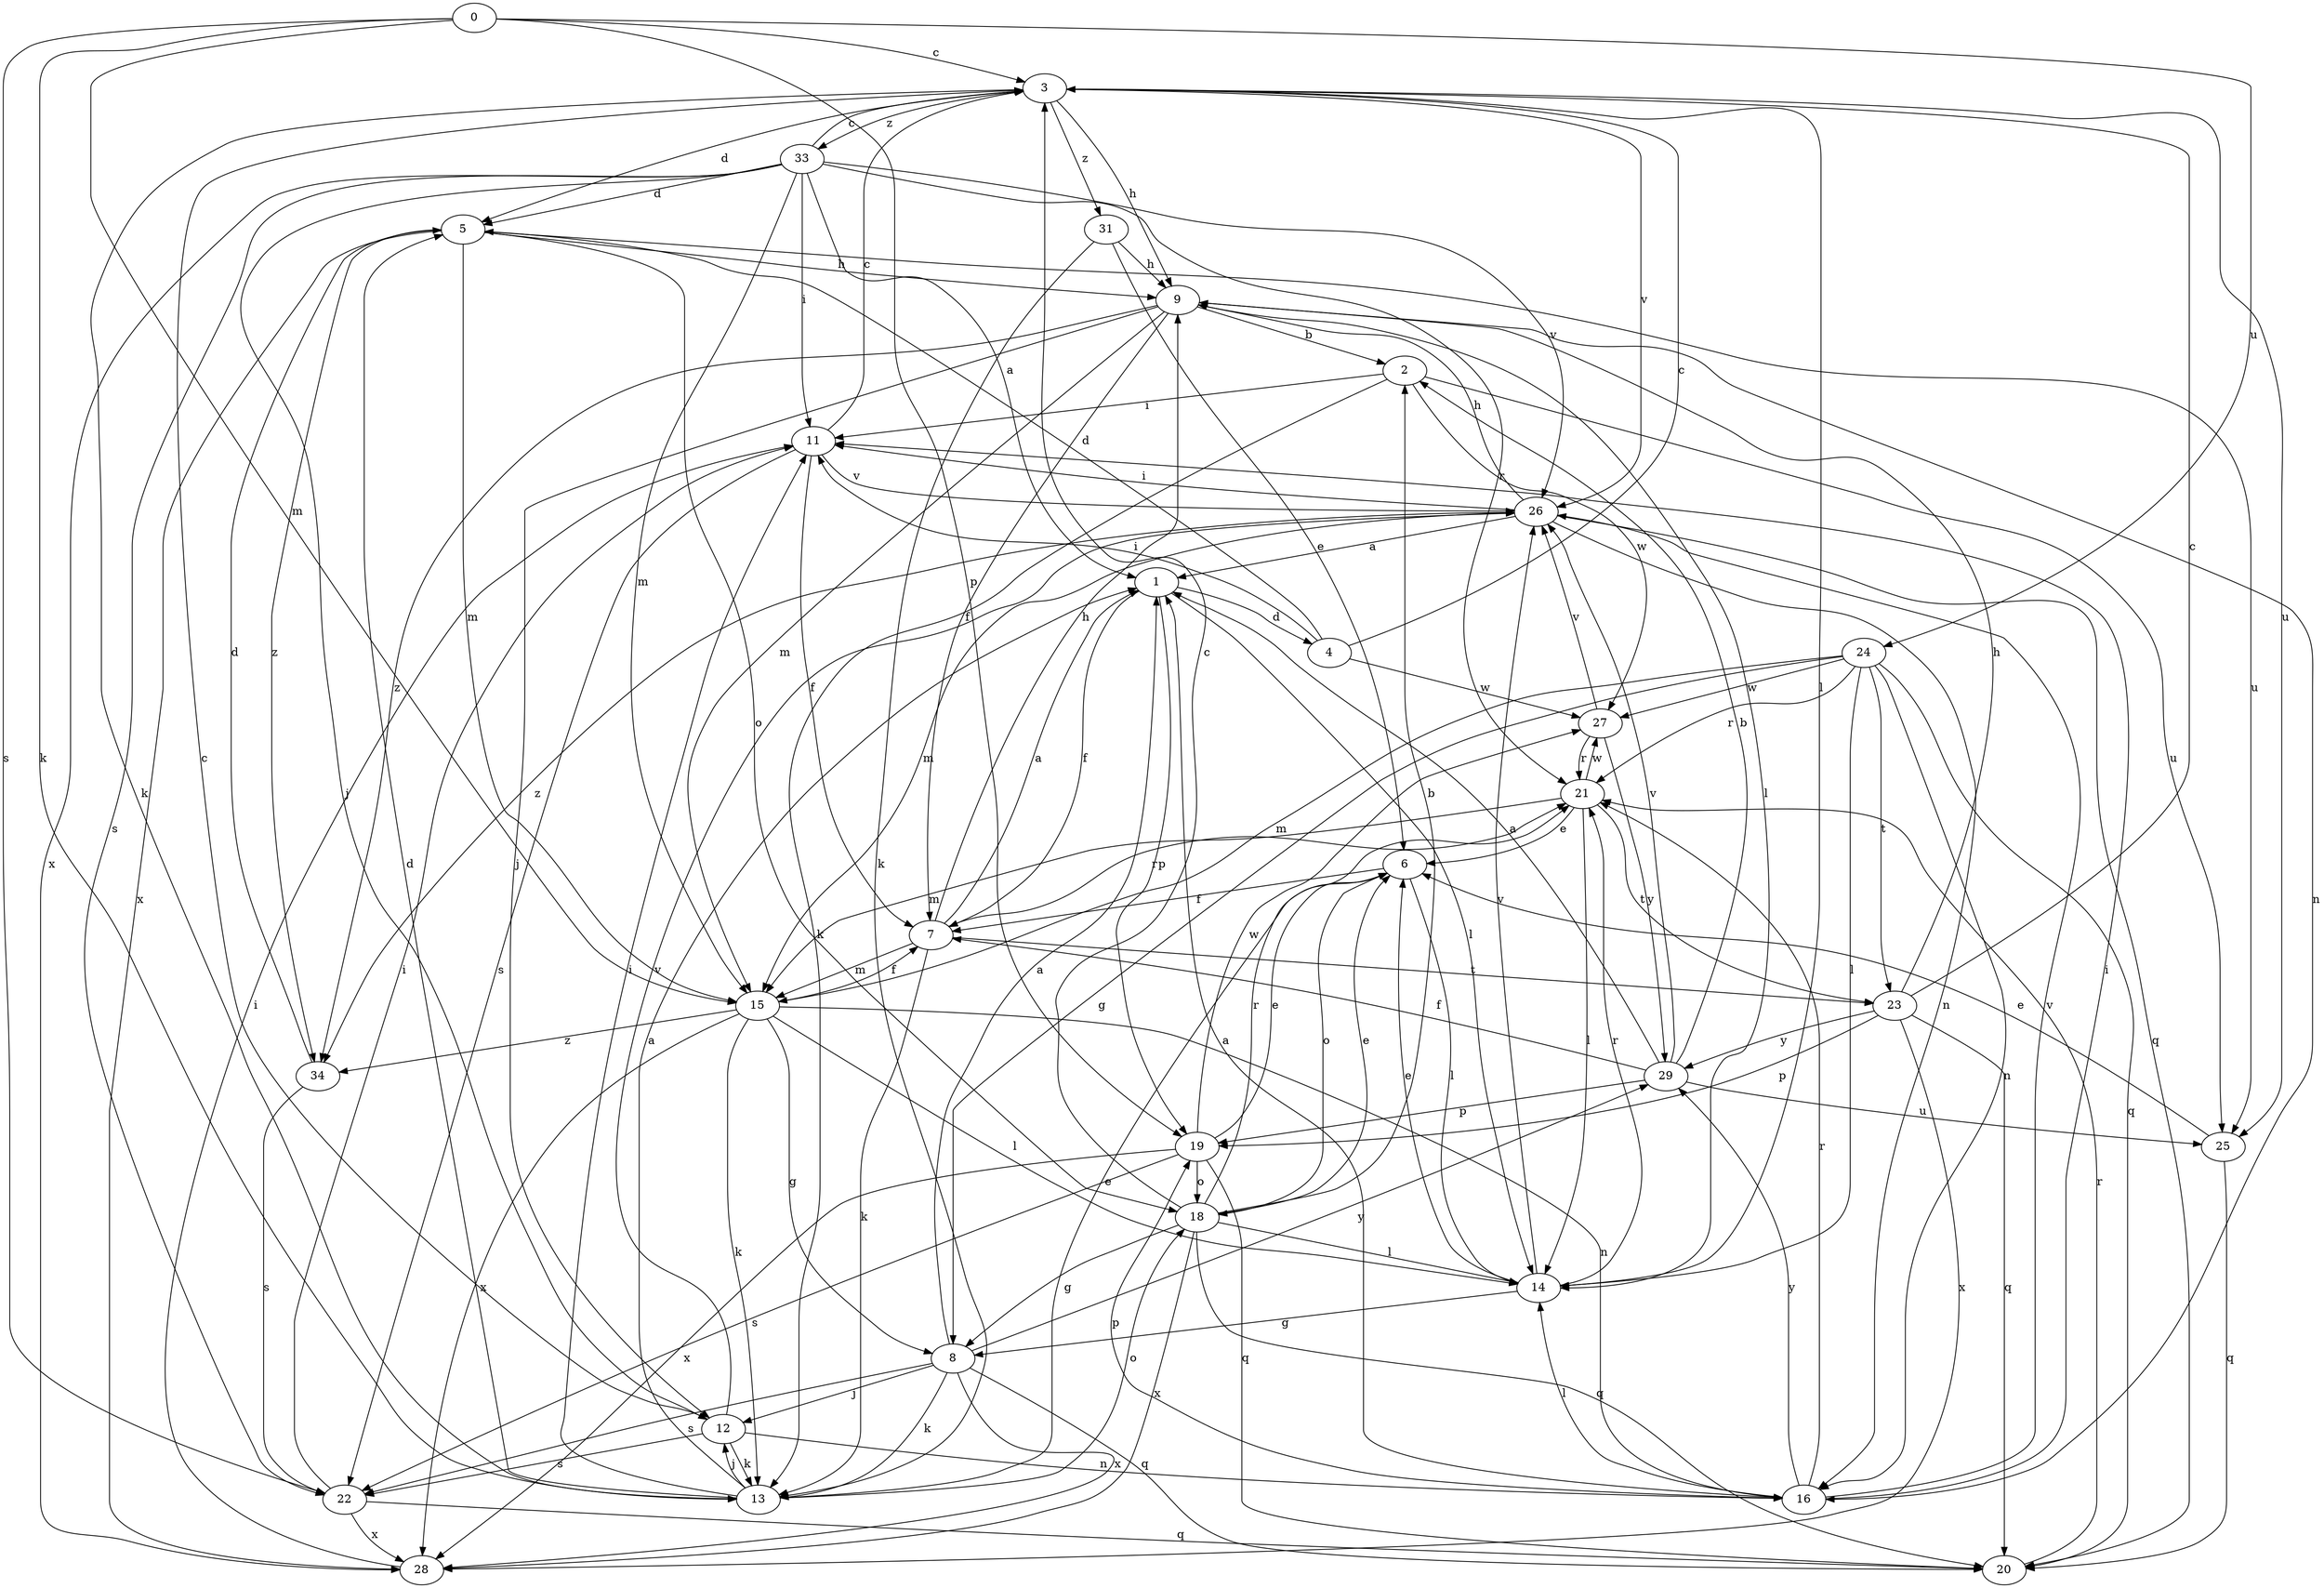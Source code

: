 strict digraph  {
0;
1;
2;
3;
4;
5;
6;
7;
8;
9;
11;
12;
13;
14;
15;
16;
18;
19;
20;
21;
22;
23;
24;
25;
26;
27;
28;
29;
31;
33;
34;
0 -> 3  [label=c];
0 -> 13  [label=k];
0 -> 15  [label=m];
0 -> 19  [label=p];
0 -> 22  [label=s];
0 -> 24  [label=u];
1 -> 4  [label=d];
1 -> 7  [label=f];
1 -> 14  [label=l];
1 -> 19  [label=p];
2 -> 11  [label=i];
2 -> 13  [label=k];
2 -> 25  [label=u];
2 -> 27  [label=w];
3 -> 5  [label=d];
3 -> 9  [label=h];
3 -> 13  [label=k];
3 -> 14  [label=l];
3 -> 25  [label=u];
3 -> 26  [label=v];
3 -> 31  [label=z];
3 -> 33  [label=z];
4 -> 3  [label=c];
4 -> 5  [label=d];
4 -> 11  [label=i];
4 -> 27  [label=w];
5 -> 9  [label=h];
5 -> 15  [label=m];
5 -> 18  [label=o];
5 -> 25  [label=u];
5 -> 28  [label=x];
5 -> 34  [label=z];
6 -> 7  [label=f];
6 -> 14  [label=l];
6 -> 18  [label=o];
7 -> 1  [label=a];
7 -> 9  [label=h];
7 -> 13  [label=k];
7 -> 15  [label=m];
7 -> 21  [label=r];
7 -> 23  [label=t];
8 -> 1  [label=a];
8 -> 12  [label=j];
8 -> 13  [label=k];
8 -> 20  [label=q];
8 -> 22  [label=s];
8 -> 28  [label=x];
8 -> 29  [label=y];
9 -> 2  [label=b];
9 -> 7  [label=f];
9 -> 12  [label=j];
9 -> 14  [label=l];
9 -> 15  [label=m];
9 -> 16  [label=n];
9 -> 34  [label=z];
11 -> 3  [label=c];
11 -> 7  [label=f];
11 -> 22  [label=s];
11 -> 26  [label=v];
12 -> 3  [label=c];
12 -> 13  [label=k];
12 -> 16  [label=n];
12 -> 22  [label=s];
12 -> 26  [label=v];
13 -> 1  [label=a];
13 -> 5  [label=d];
13 -> 6  [label=e];
13 -> 11  [label=i];
13 -> 12  [label=j];
13 -> 18  [label=o];
14 -> 6  [label=e];
14 -> 8  [label=g];
14 -> 21  [label=r];
14 -> 26  [label=v];
15 -> 7  [label=f];
15 -> 8  [label=g];
15 -> 13  [label=k];
15 -> 14  [label=l];
15 -> 16  [label=n];
15 -> 28  [label=x];
15 -> 34  [label=z];
16 -> 1  [label=a];
16 -> 11  [label=i];
16 -> 14  [label=l];
16 -> 19  [label=p];
16 -> 21  [label=r];
16 -> 26  [label=v];
16 -> 29  [label=y];
18 -> 2  [label=b];
18 -> 3  [label=c];
18 -> 6  [label=e];
18 -> 8  [label=g];
18 -> 14  [label=l];
18 -> 20  [label=q];
18 -> 21  [label=r];
18 -> 28  [label=x];
19 -> 6  [label=e];
19 -> 18  [label=o];
19 -> 20  [label=q];
19 -> 22  [label=s];
19 -> 27  [label=w];
19 -> 28  [label=x];
20 -> 21  [label=r];
21 -> 6  [label=e];
21 -> 14  [label=l];
21 -> 15  [label=m];
21 -> 23  [label=t];
21 -> 27  [label=w];
22 -> 11  [label=i];
22 -> 20  [label=q];
22 -> 28  [label=x];
23 -> 3  [label=c];
23 -> 9  [label=h];
23 -> 19  [label=p];
23 -> 20  [label=q];
23 -> 28  [label=x];
23 -> 29  [label=y];
24 -> 8  [label=g];
24 -> 14  [label=l];
24 -> 15  [label=m];
24 -> 16  [label=n];
24 -> 20  [label=q];
24 -> 21  [label=r];
24 -> 23  [label=t];
24 -> 27  [label=w];
25 -> 6  [label=e];
25 -> 20  [label=q];
26 -> 1  [label=a];
26 -> 9  [label=h];
26 -> 11  [label=i];
26 -> 15  [label=m];
26 -> 16  [label=n];
26 -> 20  [label=q];
26 -> 34  [label=z];
27 -> 21  [label=r];
27 -> 26  [label=v];
27 -> 29  [label=y];
28 -> 11  [label=i];
29 -> 1  [label=a];
29 -> 2  [label=b];
29 -> 7  [label=f];
29 -> 19  [label=p];
29 -> 25  [label=u];
29 -> 26  [label=v];
31 -> 6  [label=e];
31 -> 9  [label=h];
31 -> 13  [label=k];
33 -> 1  [label=a];
33 -> 3  [label=c];
33 -> 5  [label=d];
33 -> 11  [label=i];
33 -> 12  [label=j];
33 -> 15  [label=m];
33 -> 21  [label=r];
33 -> 22  [label=s];
33 -> 26  [label=v];
33 -> 28  [label=x];
34 -> 5  [label=d];
34 -> 22  [label=s];
}
